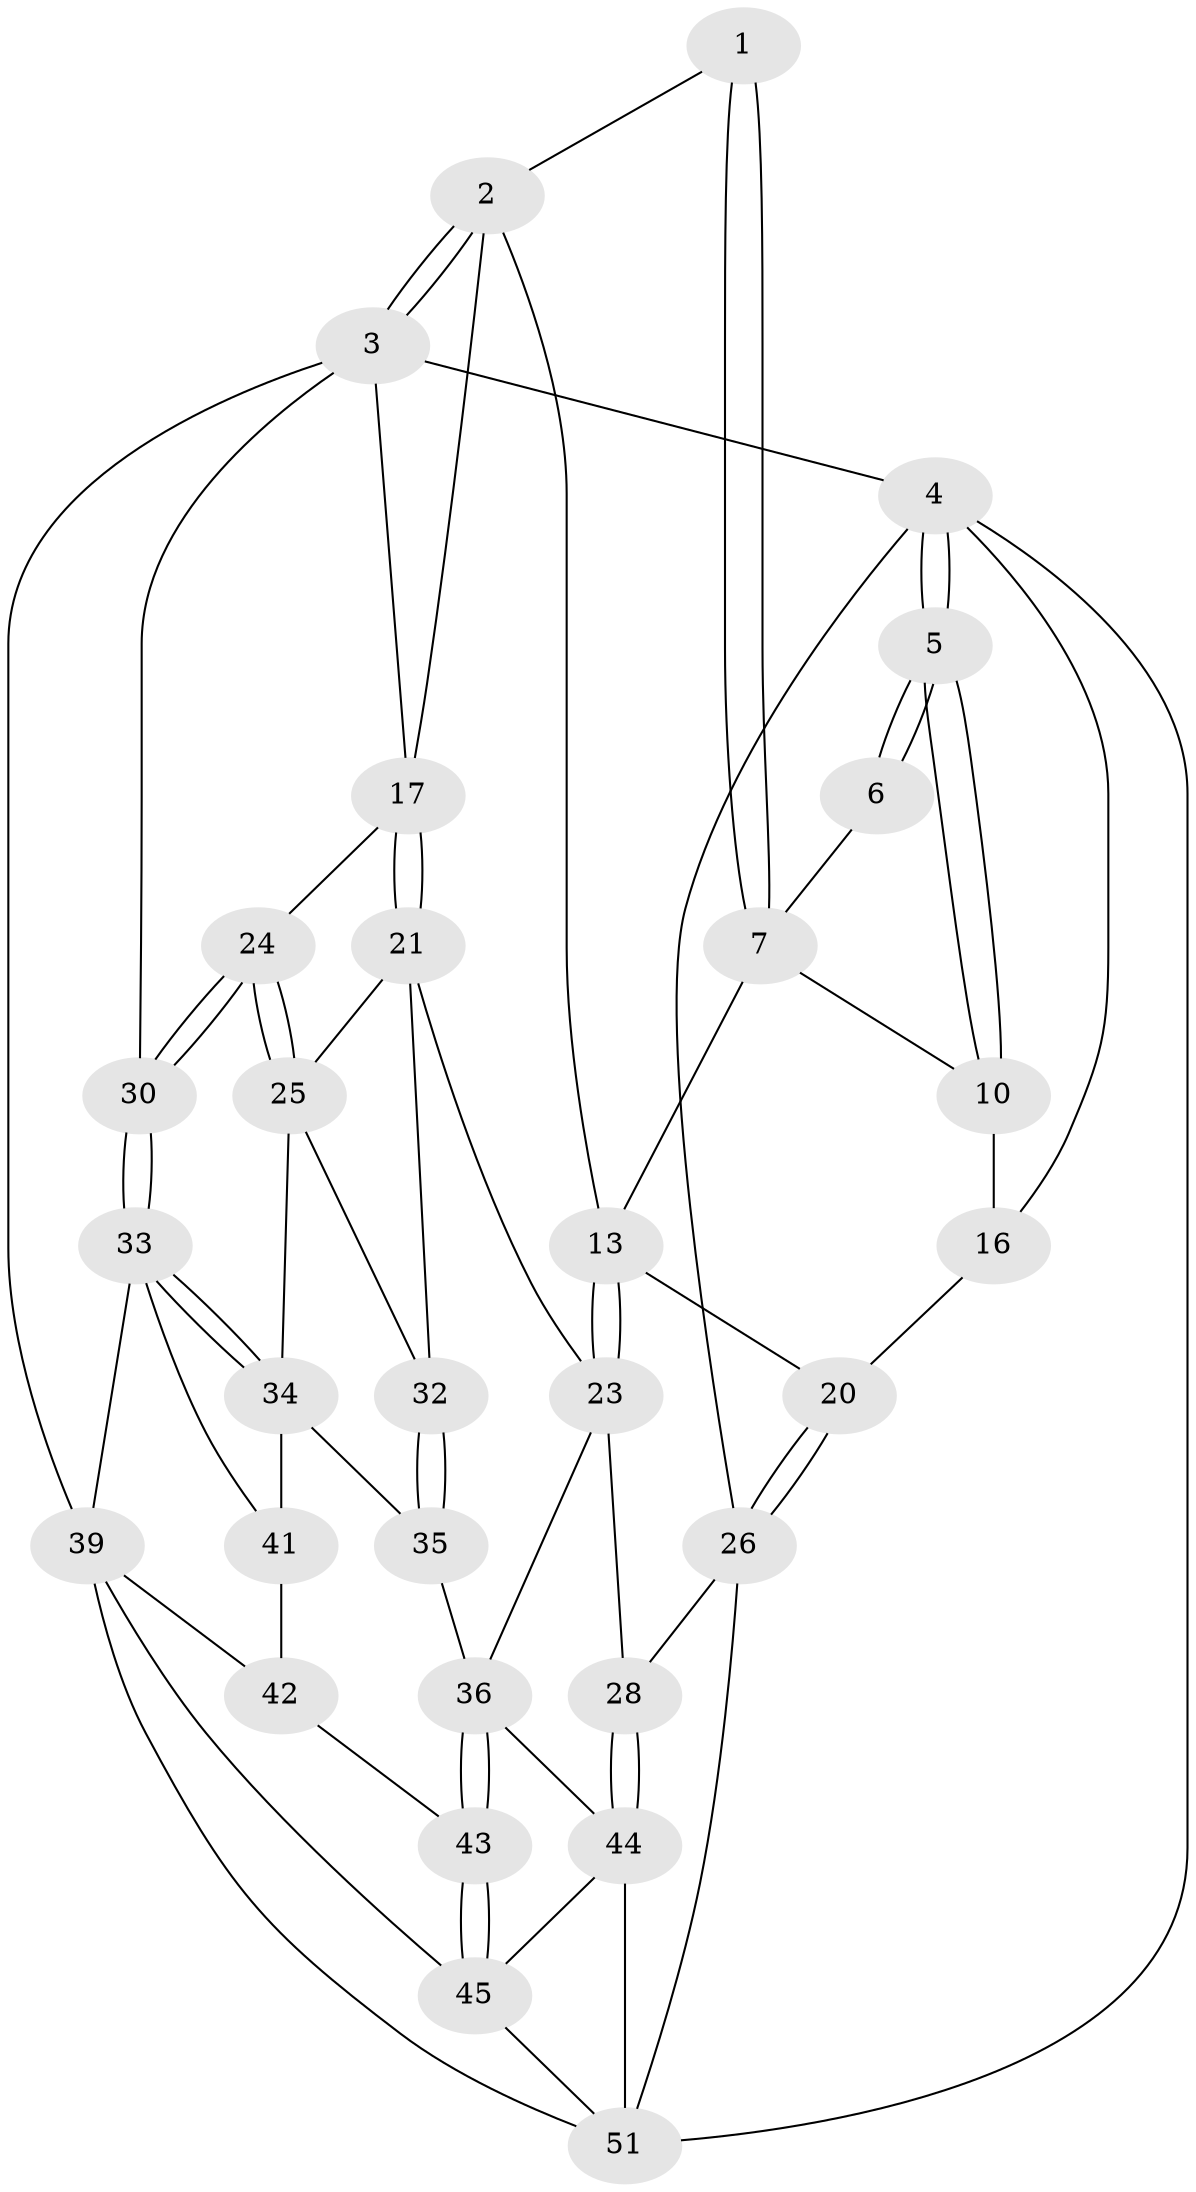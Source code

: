 // Generated by graph-tools (version 1.1) at 2025/52/02/27/25 19:52:39]
// undirected, 31 vertices, 72 edges
graph export_dot {
graph [start="1"]
  node [color=gray90,style=filled];
  1 [pos="+0.41363718336192834+0"];
  2 [pos="+0.6554497886861361+0",super="+12"];
  3 [pos="+1+0",super="+19"];
  4 [pos="+0+0",super="+15"];
  5 [pos="+0+0"];
  6 [pos="+0.19041376025969103+0",super="+9"];
  7 [pos="+0.2751853156429605+0.20279363413955992",super="+8"];
  10 [pos="+0.05745056425671783+0.05297345312721984",super="+11"];
  13 [pos="+0.3864355448171032+0.27079353787944244",super="+14"];
  16 [pos="+0+0.1834291199876596"];
  17 [pos="+0.7396650597244626+0.06962836226449318",super="+18"];
  20 [pos="+0.14115481126767593+0.28992332051527475"];
  21 [pos="+0.7352136552991752+0.2505043614174627",super="+22"];
  23 [pos="+0.4285454206352173+0.3626367392270215",super="+27"];
  24 [pos="+1+0.3909813334416779"];
  25 [pos="+0.8458636093034286+0.3726203144336905",super="+31"];
  26 [pos="+0+0.7304754232747205",super="+29"];
  28 [pos="+0.07943561619762045+0.6901718283952599"];
  30 [pos="+1+0.3989092654662442"];
  32 [pos="+0.5737208366105323+0.5195651917167005"];
  33 [pos="+1+0.5357106510868107",super="+40"];
  34 [pos="+0.8319673621557644+0.6664066073014517",super="+38"];
  35 [pos="+0.5771051543947374+0.5696864934551877"];
  36 [pos="+0.5479968409493329+0.6270756456469763",super="+37"];
  39 [pos="+1+1",super="+49"];
  41 [pos="+0.7961492815415432+0.7651252232874287",super="+47"];
  42 [pos="+0.7136525887309771+0.8161259365226593",super="+48"];
  43 [pos="+0.6580723625402696+0.8406699681340577"];
  44 [pos="+0.4537649986736283+0.7160718525496086",super="+46"];
  45 [pos="+0.6550243017947627+0.8445314197635468",super="+50"];
  51 [pos="+0.30267762926084774+1",super="+52"];
  1 -- 2;
  1 -- 7;
  1 -- 7;
  2 -- 3;
  2 -- 3;
  2 -- 17;
  2 -- 13;
  3 -- 4;
  3 -- 39;
  3 -- 30;
  3 -- 17;
  4 -- 5;
  4 -- 5;
  4 -- 16;
  4 -- 26;
  4 -- 51;
  5 -- 6;
  5 -- 6;
  5 -- 10;
  5 -- 10;
  6 -- 7;
  7 -- 13;
  7 -- 10;
  10 -- 16;
  13 -- 23;
  13 -- 23;
  13 -- 20;
  16 -- 20;
  17 -- 21;
  17 -- 21;
  17 -- 24;
  20 -- 26;
  20 -- 26;
  21 -- 25;
  21 -- 32;
  21 -- 23;
  23 -- 28;
  23 -- 36;
  24 -- 25;
  24 -- 25;
  24 -- 30;
  24 -- 30;
  25 -- 32;
  25 -- 34;
  26 -- 51;
  26 -- 28;
  28 -- 44;
  28 -- 44;
  30 -- 33;
  30 -- 33;
  32 -- 35;
  32 -- 35;
  33 -- 34;
  33 -- 34;
  33 -- 41;
  33 -- 39;
  34 -- 41;
  34 -- 35;
  35 -- 36;
  36 -- 43;
  36 -- 43;
  36 -- 44;
  39 -- 51;
  39 -- 45;
  39 -- 42;
  41 -- 42 [weight=2];
  42 -- 43;
  43 -- 45;
  43 -- 45;
  44 -- 51;
  44 -- 45;
  45 -- 51;
}

